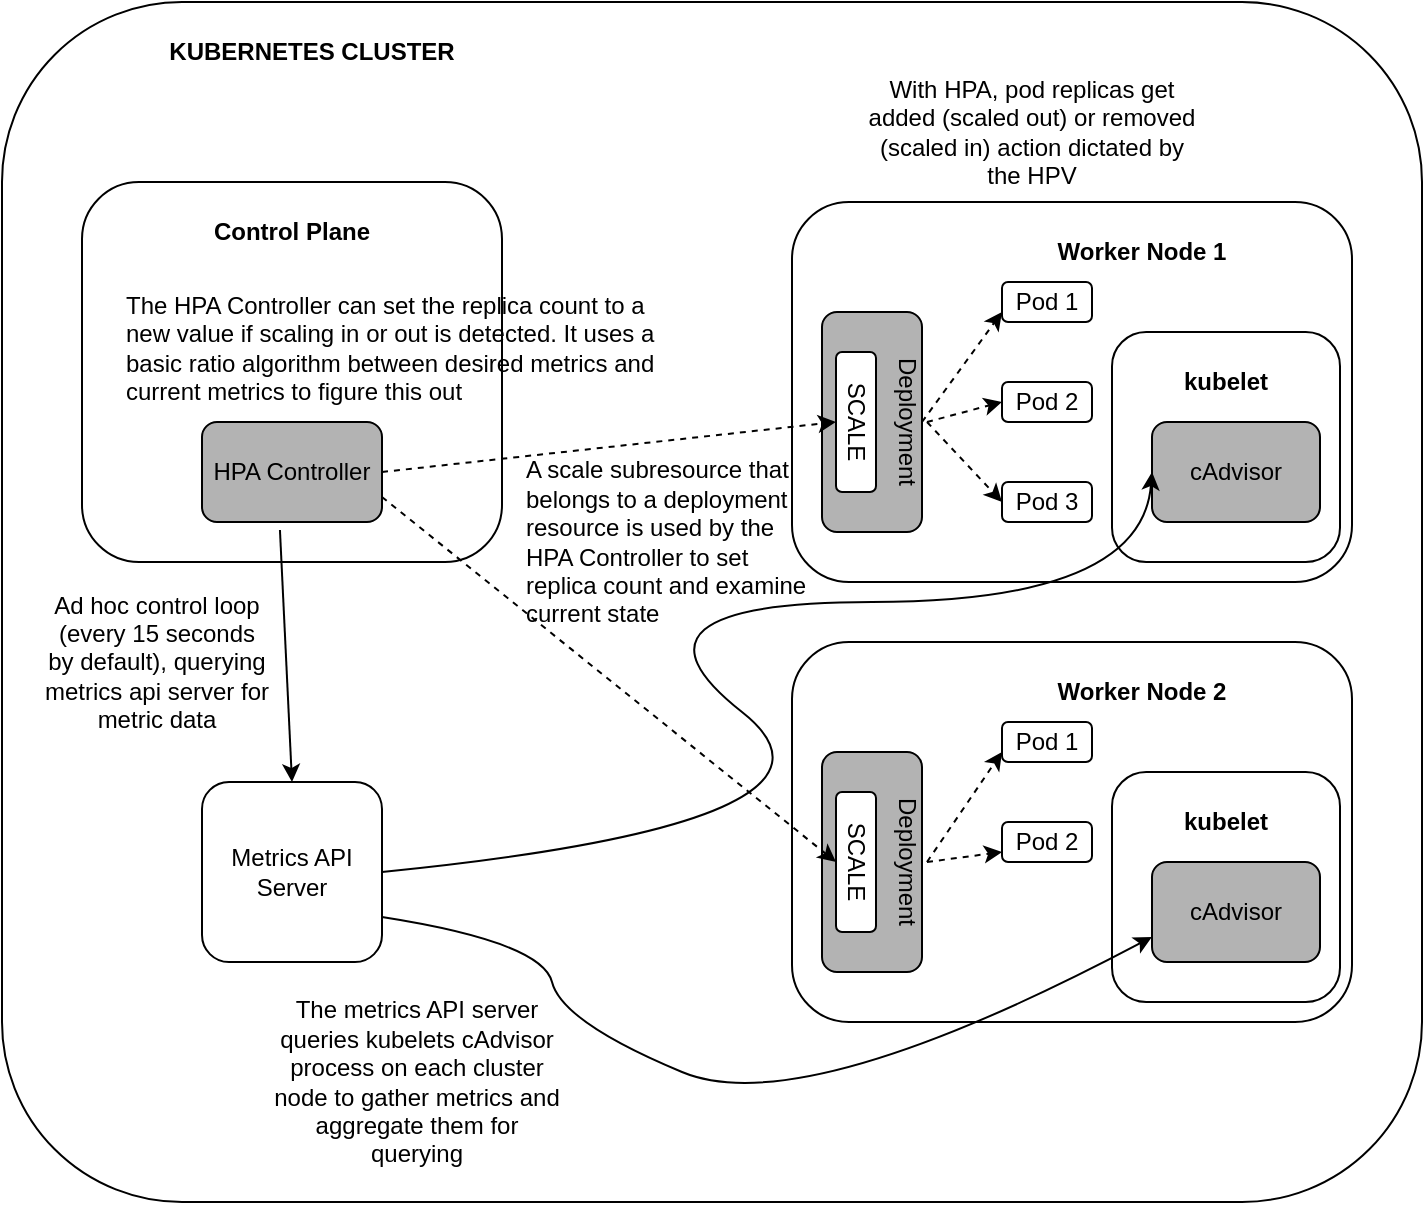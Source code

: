 <mxfile version="20.8.23" type="github">
  <diagram name="Page-1" id="Pt3JbAHFo6uhoHrZtffS">
    <mxGraphModel dx="1434" dy="796" grid="0" gridSize="10" guides="1" tooltips="1" connect="1" arrows="1" fold="1" page="1" pageScale="1" pageWidth="1654" pageHeight="1169" math="0" shadow="0">
      <root>
        <mxCell id="0" />
        <mxCell id="1" parent="0" />
        <mxCell id="p2TIBVilb8GY4Pw8PxJR-2" value="" style="rounded=1;whiteSpace=wrap;html=1;" vertex="1" parent="1">
          <mxGeometry x="340" y="190" width="210" height="190" as="geometry" />
        </mxCell>
        <mxCell id="p2TIBVilb8GY4Pw8PxJR-3" value="&lt;b&gt;Control Plane&lt;/b&gt;" style="text;html=1;strokeColor=none;fillColor=none;align=center;verticalAlign=middle;whiteSpace=wrap;rounded=0;" vertex="1" parent="1">
          <mxGeometry x="390" y="200" width="110" height="30" as="geometry" />
        </mxCell>
        <mxCell id="p2TIBVilb8GY4Pw8PxJR-4" value="HPA Controller" style="rounded=1;whiteSpace=wrap;html=1;fillColor=#B3B3B3;" vertex="1" parent="1">
          <mxGeometry x="400" y="310" width="90" height="50" as="geometry" />
        </mxCell>
        <mxCell id="p2TIBVilb8GY4Pw8PxJR-5" value="Ad hoc control loop (every 15 seconds by default), querying metrics api server for metric data" style="text;html=1;strokeColor=none;fillColor=none;align=center;verticalAlign=middle;whiteSpace=wrap;rounded=0;" vertex="1" parent="1">
          <mxGeometry x="320" y="390" width="115" height="80" as="geometry" />
        </mxCell>
        <mxCell id="p2TIBVilb8GY4Pw8PxJR-6" value="" style="rounded=1;whiteSpace=wrap;html=1;" vertex="1" parent="1">
          <mxGeometry x="695" y="200" width="280" height="190" as="geometry" />
        </mxCell>
        <mxCell id="p2TIBVilb8GY4Pw8PxJR-7" value="&lt;b&gt;Worker Node 1&lt;/b&gt;" style="text;html=1;strokeColor=none;fillColor=none;align=center;verticalAlign=middle;whiteSpace=wrap;rounded=0;" vertex="1" parent="1">
          <mxGeometry x="815" y="210" width="110" height="30" as="geometry" />
        </mxCell>
        <mxCell id="p2TIBVilb8GY4Pw8PxJR-8" value="Pod 1" style="rounded=1;whiteSpace=wrap;html=1;" vertex="1" parent="1">
          <mxGeometry x="800" y="240" width="45" height="20" as="geometry" />
        </mxCell>
        <mxCell id="p2TIBVilb8GY4Pw8PxJR-9" value="Pod 2" style="rounded=1;whiteSpace=wrap;html=1;" vertex="1" parent="1">
          <mxGeometry x="800" y="290" width="45" height="20" as="geometry" />
        </mxCell>
        <mxCell id="p2TIBVilb8GY4Pw8PxJR-10" value="Pod 3" style="rounded=1;whiteSpace=wrap;html=1;" vertex="1" parent="1">
          <mxGeometry x="800" y="340" width="45" height="20" as="geometry" />
        </mxCell>
        <mxCell id="p2TIBVilb8GY4Pw8PxJR-12" value="" style="rounded=1;whiteSpace=wrap;html=1;" vertex="1" parent="1">
          <mxGeometry x="855" y="265" width="114" height="115" as="geometry" />
        </mxCell>
        <mxCell id="p2TIBVilb8GY4Pw8PxJR-13" value="&lt;b&gt;kubelet&lt;/b&gt;" style="text;html=1;strokeColor=none;fillColor=none;align=center;verticalAlign=middle;whiteSpace=wrap;rounded=0;" vertex="1" parent="1">
          <mxGeometry x="875" y="280" width="74" height="20" as="geometry" />
        </mxCell>
        <mxCell id="p2TIBVilb8GY4Pw8PxJR-14" value="cAdvisor" style="rounded=1;whiteSpace=wrap;html=1;fillColor=#B3B3B3;" vertex="1" parent="1">
          <mxGeometry x="875" y="310" width="84" height="50" as="geometry" />
        </mxCell>
        <mxCell id="p2TIBVilb8GY4Pw8PxJR-23" value="" style="rounded=1;whiteSpace=wrap;html=1;fillColor=#B3B3B3;rotation=90;" vertex="1" parent="1">
          <mxGeometry x="680" y="285" width="110" height="50" as="geometry" />
        </mxCell>
        <mxCell id="p2TIBVilb8GY4Pw8PxJR-24" value="SCALE" style="rounded=1;whiteSpace=wrap;html=1;rotation=90;" vertex="1" parent="1">
          <mxGeometry x="692" y="300" width="70" height="20" as="geometry" />
        </mxCell>
        <mxCell id="p2TIBVilb8GY4Pw8PxJR-25" value="Deployment" style="text;html=1;strokeColor=none;fillColor=none;align=center;verticalAlign=middle;whiteSpace=wrap;rounded=0;rotation=90;" vertex="1" parent="1">
          <mxGeometry x="695" y="300" width="115" height="20" as="geometry" />
        </mxCell>
        <mxCell id="p2TIBVilb8GY4Pw8PxJR-26" value="" style="rounded=1;whiteSpace=wrap;html=1;" vertex="1" parent="1">
          <mxGeometry x="695" y="420" width="280" height="190" as="geometry" />
        </mxCell>
        <mxCell id="p2TIBVilb8GY4Pw8PxJR-27" value="&lt;b&gt;Worker Node 2&lt;/b&gt;" style="text;html=1;strokeColor=none;fillColor=none;align=center;verticalAlign=middle;whiteSpace=wrap;rounded=0;" vertex="1" parent="1">
          <mxGeometry x="815" y="430" width="110" height="30" as="geometry" />
        </mxCell>
        <mxCell id="p2TIBVilb8GY4Pw8PxJR-28" value="Pod 1" style="rounded=1;whiteSpace=wrap;html=1;" vertex="1" parent="1">
          <mxGeometry x="800" y="460" width="45" height="20" as="geometry" />
        </mxCell>
        <mxCell id="p2TIBVilb8GY4Pw8PxJR-29" value="Pod 2" style="rounded=1;whiteSpace=wrap;html=1;" vertex="1" parent="1">
          <mxGeometry x="800" y="510" width="45" height="20" as="geometry" />
        </mxCell>
        <mxCell id="p2TIBVilb8GY4Pw8PxJR-31" value="" style="rounded=1;whiteSpace=wrap;html=1;" vertex="1" parent="1">
          <mxGeometry x="855" y="485" width="114" height="115" as="geometry" />
        </mxCell>
        <mxCell id="p2TIBVilb8GY4Pw8PxJR-32" value="&lt;b&gt;kubelet&lt;/b&gt;" style="text;html=1;strokeColor=none;fillColor=none;align=center;verticalAlign=middle;whiteSpace=wrap;rounded=0;" vertex="1" parent="1">
          <mxGeometry x="875" y="500" width="74" height="20" as="geometry" />
        </mxCell>
        <mxCell id="p2TIBVilb8GY4Pw8PxJR-33" value="cAdvisor" style="rounded=1;whiteSpace=wrap;html=1;fillColor=#B3B3B3;" vertex="1" parent="1">
          <mxGeometry x="875" y="530" width="84" height="50" as="geometry" />
        </mxCell>
        <mxCell id="p2TIBVilb8GY4Pw8PxJR-34" value="" style="rounded=1;whiteSpace=wrap;html=1;fillColor=#B3B3B3;rotation=90;" vertex="1" parent="1">
          <mxGeometry x="680" y="505" width="110" height="50" as="geometry" />
        </mxCell>
        <mxCell id="p2TIBVilb8GY4Pw8PxJR-35" value="SCALE" style="rounded=1;whiteSpace=wrap;html=1;rotation=90;" vertex="1" parent="1">
          <mxGeometry x="692" y="520" width="70" height="20" as="geometry" />
        </mxCell>
        <mxCell id="p2TIBVilb8GY4Pw8PxJR-36" value="Deployment" style="text;html=1;strokeColor=none;fillColor=none;align=center;verticalAlign=middle;whiteSpace=wrap;rounded=0;rotation=90;" vertex="1" parent="1">
          <mxGeometry x="695" y="520" width="115" height="20" as="geometry" />
        </mxCell>
        <mxCell id="p2TIBVilb8GY4Pw8PxJR-37" value="Metrics API &lt;br&gt;Server" style="rounded=1;whiteSpace=wrap;html=1;" vertex="1" parent="1">
          <mxGeometry x="400" y="490" width="90" height="90" as="geometry" />
        </mxCell>
        <mxCell id="p2TIBVilb8GY4Pw8PxJR-38" value="" style="endArrow=classic;html=1;rounded=0;exitX=0.433;exitY=1.08;exitDx=0;exitDy=0;exitPerimeter=0;entryX=0.5;entryY=0;entryDx=0;entryDy=0;" edge="1" parent="1" source="p2TIBVilb8GY4Pw8PxJR-4" target="p2TIBVilb8GY4Pw8PxJR-37">
          <mxGeometry width="50" height="50" relative="1" as="geometry">
            <mxPoint x="700" y="390" as="sourcePoint" />
            <mxPoint x="440" y="480" as="targetPoint" />
          </mxGeometry>
        </mxCell>
        <mxCell id="p2TIBVilb8GY4Pw8PxJR-44" value="" style="curved=1;endArrow=classic;html=1;rounded=0;entryX=0;entryY=0.5;entryDx=0;entryDy=0;exitX=1;exitY=0.5;exitDx=0;exitDy=0;" edge="1" parent="1" source="p2TIBVilb8GY4Pw8PxJR-37" target="p2TIBVilb8GY4Pw8PxJR-14">
          <mxGeometry width="50" height="50" relative="1" as="geometry">
            <mxPoint x="600" y="450" as="sourcePoint" />
            <mxPoint x="650" y="400" as="targetPoint" />
            <Array as="points">
              <mxPoint x="740" y="510" />
              <mxPoint x="600" y="400" />
              <mxPoint x="870" y="400" />
            </Array>
          </mxGeometry>
        </mxCell>
        <mxCell id="p2TIBVilb8GY4Pw8PxJR-45" value="" style="curved=1;endArrow=classic;html=1;rounded=0;exitX=1;exitY=0.75;exitDx=0;exitDy=0;entryX=0;entryY=0.75;entryDx=0;entryDy=0;" edge="1" parent="1" source="p2TIBVilb8GY4Pw8PxJR-37" target="p2TIBVilb8GY4Pw8PxJR-33">
          <mxGeometry width="50" height="50" relative="1" as="geometry">
            <mxPoint x="520" y="570" as="sourcePoint" />
            <mxPoint x="570" y="520" as="targetPoint" />
            <Array as="points">
              <mxPoint x="570" y="570" />
              <mxPoint x="580" y="610" />
              <mxPoint x="700" y="660" />
            </Array>
          </mxGeometry>
        </mxCell>
        <mxCell id="p2TIBVilb8GY4Pw8PxJR-46" value="" style="endArrow=classic;html=1;rounded=0;exitX=1;exitY=0.5;exitDx=0;exitDy=0;entryX=0.5;entryY=1;entryDx=0;entryDy=0;dashed=1;" edge="1" parent="1" source="p2TIBVilb8GY4Pw8PxJR-4" target="p2TIBVilb8GY4Pw8PxJR-24">
          <mxGeometry width="50" height="50" relative="1" as="geometry">
            <mxPoint x="1080" y="64" as="sourcePoint" />
            <mxPoint x="1086" y="190" as="targetPoint" />
          </mxGeometry>
        </mxCell>
        <mxCell id="p2TIBVilb8GY4Pw8PxJR-47" value="" style="endArrow=classic;html=1;rounded=0;exitX=1;exitY=0.75;exitDx=0;exitDy=0;entryX=0.5;entryY=1;entryDx=0;entryDy=0;dashed=1;" edge="1" parent="1" source="p2TIBVilb8GY4Pw8PxJR-4" target="p2TIBVilb8GY4Pw8PxJR-35">
          <mxGeometry width="50" height="50" relative="1" as="geometry">
            <mxPoint x="500" y="345" as="sourcePoint" />
            <mxPoint x="727" y="320" as="targetPoint" />
          </mxGeometry>
        </mxCell>
        <mxCell id="p2TIBVilb8GY4Pw8PxJR-48" value="A scale subresource that belongs to a deployment resource is used by the HPA Controller to set replica count and examine current state" style="text;html=1;strokeColor=none;fillColor=none;align=left;verticalAlign=middle;whiteSpace=wrap;rounded=0;" vertex="1" parent="1">
          <mxGeometry x="560" y="310" width="146" height="120" as="geometry" />
        </mxCell>
        <mxCell id="p2TIBVilb8GY4Pw8PxJR-49" value="The metrics API server queries kubelets cAdvisor process on each cluster node to gather metrics and aggregate them for querying" style="text;html=1;strokeColor=none;fillColor=none;align=center;verticalAlign=middle;whiteSpace=wrap;rounded=0;" vertex="1" parent="1">
          <mxGeometry x="435" y="590" width="145" height="100" as="geometry" />
        </mxCell>
        <mxCell id="p2TIBVilb8GY4Pw8PxJR-50" value="The HPA Controller can set the replica count to a new value if scaling in or out is detected. It uses a basic ratio algorithm between desired metrics and current metrics to figure this out" style="text;html=1;strokeColor=none;fillColor=none;align=left;verticalAlign=middle;whiteSpace=wrap;rounded=0;movable=1;resizable=1;rotatable=1;deletable=1;editable=1;locked=0;connectable=1;" vertex="1" parent="1">
          <mxGeometry x="360" y="240" width="285" height="65" as="geometry" />
        </mxCell>
        <mxCell id="p2TIBVilb8GY4Pw8PxJR-51" value="" style="rounded=1;whiteSpace=wrap;html=1;fillColor=none;" vertex="1" parent="1">
          <mxGeometry x="300" y="100" width="710" height="600" as="geometry" />
        </mxCell>
        <mxCell id="p2TIBVilb8GY4Pw8PxJR-57" value="KUBERNETES CLUSTER" style="text;html=1;strokeColor=none;fillColor=none;align=center;verticalAlign=middle;whiteSpace=wrap;rounded=0;fontStyle=1" vertex="1" parent="1">
          <mxGeometry x="360" y="110" width="190" height="30" as="geometry" />
        </mxCell>
        <mxCell id="p2TIBVilb8GY4Pw8PxJR-58" value="With HPA, pod replicas get added (scaled out) or removed (scaled in) action dictated by the HPV" style="text;html=1;strokeColor=none;fillColor=none;align=center;verticalAlign=middle;whiteSpace=wrap;rounded=0;" vertex="1" parent="1">
          <mxGeometry x="730" y="130" width="170" height="70" as="geometry" />
        </mxCell>
        <mxCell id="p2TIBVilb8GY4Pw8PxJR-60" value="" style="endArrow=classic;html=1;rounded=0;dashed=1;entryX=0;entryY=0.75;entryDx=0;entryDy=0;" edge="1" parent="1" target="p2TIBVilb8GY4Pw8PxJR-8">
          <mxGeometry width="50" height="50" relative="1" as="geometry">
            <mxPoint x="760" y="310" as="sourcePoint" />
            <mxPoint x="810" y="260" as="targetPoint" />
          </mxGeometry>
        </mxCell>
        <mxCell id="p2TIBVilb8GY4Pw8PxJR-61" value="" style="endArrow=classic;html=1;rounded=0;dashed=1;entryX=0;entryY=0.5;entryDx=0;entryDy=0;exitX=0.5;exitY=0;exitDx=0;exitDy=0;" edge="1" parent="1" source="p2TIBVilb8GY4Pw8PxJR-25" target="p2TIBVilb8GY4Pw8PxJR-9">
          <mxGeometry width="50" height="50" relative="1" as="geometry">
            <mxPoint x="770" y="320" as="sourcePoint" />
            <mxPoint x="810" y="265" as="targetPoint" />
          </mxGeometry>
        </mxCell>
        <mxCell id="p2TIBVilb8GY4Pw8PxJR-62" value="" style="endArrow=classic;html=1;rounded=0;dashed=1;entryX=0;entryY=0.5;entryDx=0;entryDy=0;exitX=0.5;exitY=0;exitDx=0;exitDy=0;" edge="1" parent="1" source="p2TIBVilb8GY4Pw8PxJR-25" target="p2TIBVilb8GY4Pw8PxJR-10">
          <mxGeometry width="50" height="50" relative="1" as="geometry">
            <mxPoint x="780" y="330" as="sourcePoint" />
            <mxPoint x="820" y="275" as="targetPoint" />
          </mxGeometry>
        </mxCell>
        <mxCell id="p2TIBVilb8GY4Pw8PxJR-63" value="" style="endArrow=classic;html=1;rounded=0;dashed=1;exitX=0.5;exitY=0;exitDx=0;exitDy=0;entryX=0;entryY=0.75;entryDx=0;entryDy=0;" edge="1" parent="1" source="p2TIBVilb8GY4Pw8PxJR-36" target="p2TIBVilb8GY4Pw8PxJR-28">
          <mxGeometry width="50" height="50" relative="1" as="geometry">
            <mxPoint x="790" y="340" as="sourcePoint" />
            <mxPoint x="1040" y="380" as="targetPoint" />
          </mxGeometry>
        </mxCell>
        <mxCell id="p2TIBVilb8GY4Pw8PxJR-64" value="" style="endArrow=classic;html=1;rounded=0;dashed=1;entryX=0;entryY=0.75;entryDx=0;entryDy=0;exitX=0.5;exitY=0;exitDx=0;exitDy=0;" edge="1" parent="1" source="p2TIBVilb8GY4Pw8PxJR-36" target="p2TIBVilb8GY4Pw8PxJR-29">
          <mxGeometry width="50" height="50" relative="1" as="geometry">
            <mxPoint x="800" y="350" as="sourcePoint" />
            <mxPoint x="840" y="295" as="targetPoint" />
          </mxGeometry>
        </mxCell>
      </root>
    </mxGraphModel>
  </diagram>
</mxfile>
